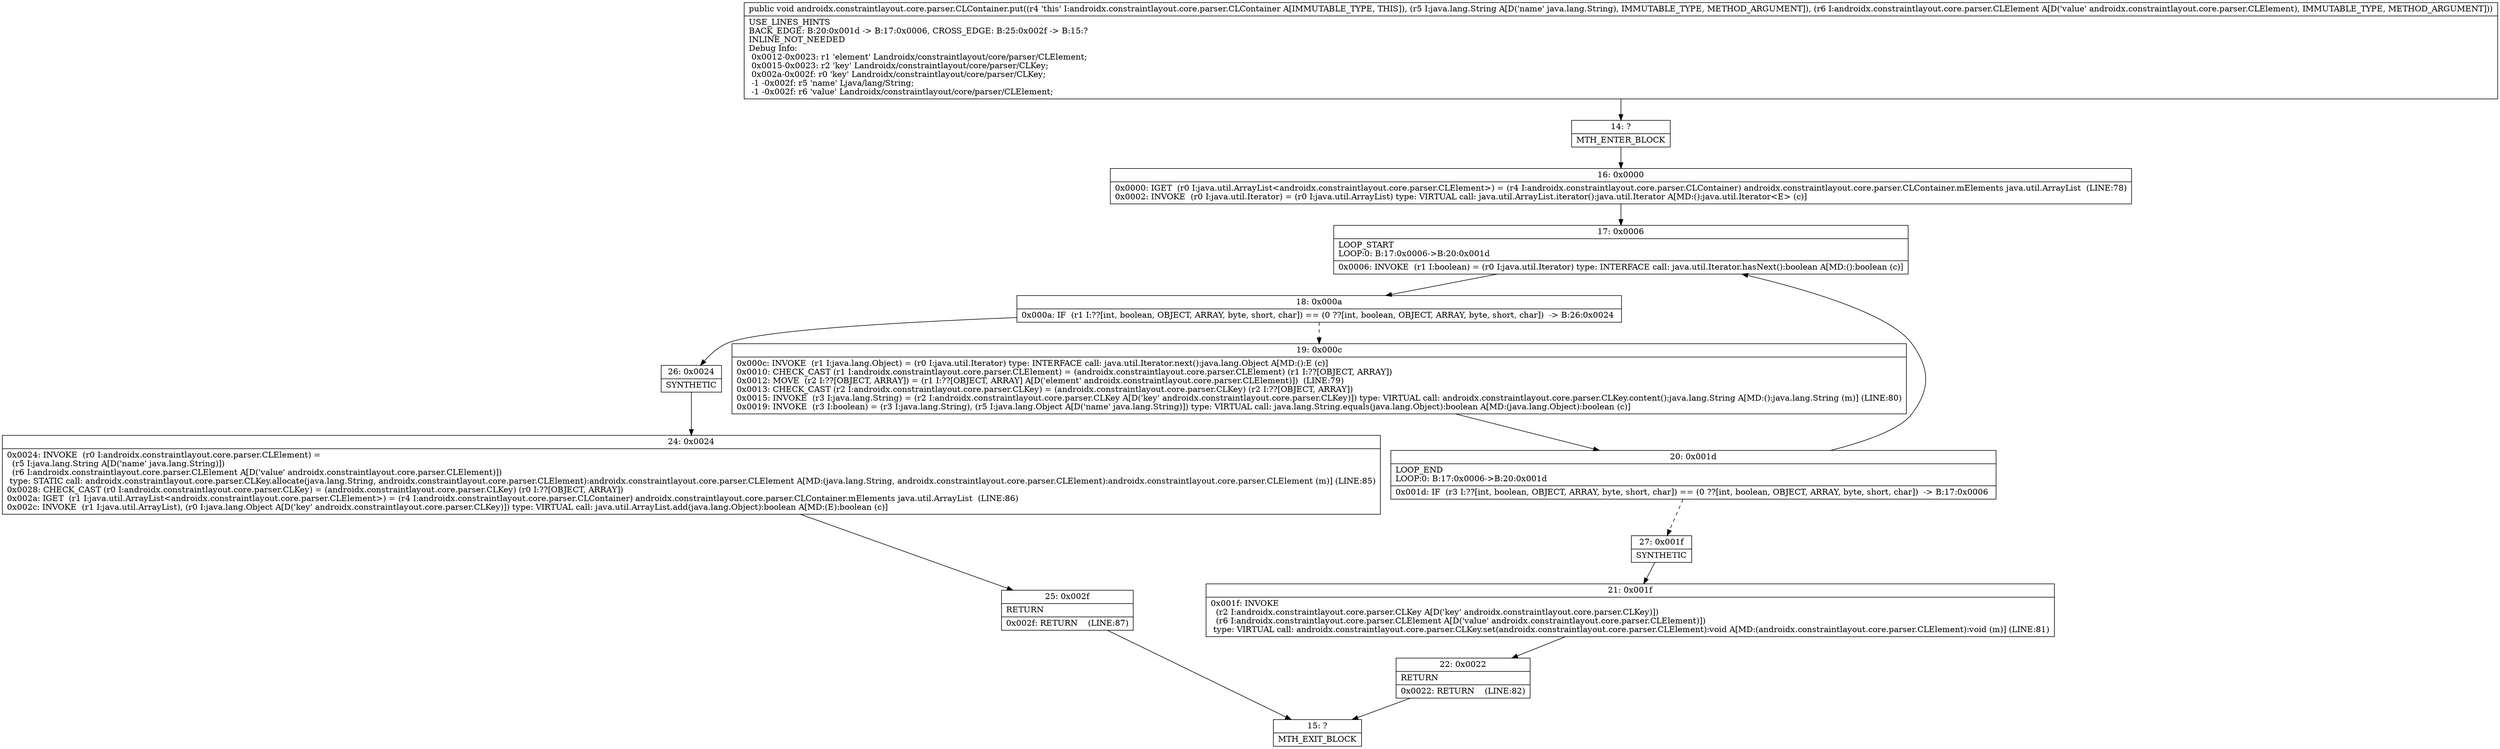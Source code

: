 digraph "CFG forandroidx.constraintlayout.core.parser.CLContainer.put(Ljava\/lang\/String;Landroidx\/constraintlayout\/core\/parser\/CLElement;)V" {
Node_14 [shape=record,label="{14\:\ ?|MTH_ENTER_BLOCK\l}"];
Node_16 [shape=record,label="{16\:\ 0x0000|0x0000: IGET  (r0 I:java.util.ArrayList\<androidx.constraintlayout.core.parser.CLElement\>) = (r4 I:androidx.constraintlayout.core.parser.CLContainer) androidx.constraintlayout.core.parser.CLContainer.mElements java.util.ArrayList  (LINE:78)\l0x0002: INVOKE  (r0 I:java.util.Iterator) = (r0 I:java.util.ArrayList) type: VIRTUAL call: java.util.ArrayList.iterator():java.util.Iterator A[MD:():java.util.Iterator\<E\> (c)]\l}"];
Node_17 [shape=record,label="{17\:\ 0x0006|LOOP_START\lLOOP:0: B:17:0x0006\-\>B:20:0x001d\l|0x0006: INVOKE  (r1 I:boolean) = (r0 I:java.util.Iterator) type: INTERFACE call: java.util.Iterator.hasNext():boolean A[MD:():boolean (c)]\l}"];
Node_18 [shape=record,label="{18\:\ 0x000a|0x000a: IF  (r1 I:??[int, boolean, OBJECT, ARRAY, byte, short, char]) == (0 ??[int, boolean, OBJECT, ARRAY, byte, short, char])  \-\> B:26:0x0024 \l}"];
Node_19 [shape=record,label="{19\:\ 0x000c|0x000c: INVOKE  (r1 I:java.lang.Object) = (r0 I:java.util.Iterator) type: INTERFACE call: java.util.Iterator.next():java.lang.Object A[MD:():E (c)]\l0x0010: CHECK_CAST (r1 I:androidx.constraintlayout.core.parser.CLElement) = (androidx.constraintlayout.core.parser.CLElement) (r1 I:??[OBJECT, ARRAY]) \l0x0012: MOVE  (r2 I:??[OBJECT, ARRAY]) = (r1 I:??[OBJECT, ARRAY] A[D('element' androidx.constraintlayout.core.parser.CLElement)])  (LINE:79)\l0x0013: CHECK_CAST (r2 I:androidx.constraintlayout.core.parser.CLKey) = (androidx.constraintlayout.core.parser.CLKey) (r2 I:??[OBJECT, ARRAY]) \l0x0015: INVOKE  (r3 I:java.lang.String) = (r2 I:androidx.constraintlayout.core.parser.CLKey A[D('key' androidx.constraintlayout.core.parser.CLKey)]) type: VIRTUAL call: androidx.constraintlayout.core.parser.CLKey.content():java.lang.String A[MD:():java.lang.String (m)] (LINE:80)\l0x0019: INVOKE  (r3 I:boolean) = (r3 I:java.lang.String), (r5 I:java.lang.Object A[D('name' java.lang.String)]) type: VIRTUAL call: java.lang.String.equals(java.lang.Object):boolean A[MD:(java.lang.Object):boolean (c)]\l}"];
Node_20 [shape=record,label="{20\:\ 0x001d|LOOP_END\lLOOP:0: B:17:0x0006\-\>B:20:0x001d\l|0x001d: IF  (r3 I:??[int, boolean, OBJECT, ARRAY, byte, short, char]) == (0 ??[int, boolean, OBJECT, ARRAY, byte, short, char])  \-\> B:17:0x0006 \l}"];
Node_27 [shape=record,label="{27\:\ 0x001f|SYNTHETIC\l}"];
Node_21 [shape=record,label="{21\:\ 0x001f|0x001f: INVOKE  \l  (r2 I:androidx.constraintlayout.core.parser.CLKey A[D('key' androidx.constraintlayout.core.parser.CLKey)])\l  (r6 I:androidx.constraintlayout.core.parser.CLElement A[D('value' androidx.constraintlayout.core.parser.CLElement)])\l type: VIRTUAL call: androidx.constraintlayout.core.parser.CLKey.set(androidx.constraintlayout.core.parser.CLElement):void A[MD:(androidx.constraintlayout.core.parser.CLElement):void (m)] (LINE:81)\l}"];
Node_22 [shape=record,label="{22\:\ 0x0022|RETURN\l|0x0022: RETURN    (LINE:82)\l}"];
Node_15 [shape=record,label="{15\:\ ?|MTH_EXIT_BLOCK\l}"];
Node_26 [shape=record,label="{26\:\ 0x0024|SYNTHETIC\l}"];
Node_24 [shape=record,label="{24\:\ 0x0024|0x0024: INVOKE  (r0 I:androidx.constraintlayout.core.parser.CLElement) = \l  (r5 I:java.lang.String A[D('name' java.lang.String)])\l  (r6 I:androidx.constraintlayout.core.parser.CLElement A[D('value' androidx.constraintlayout.core.parser.CLElement)])\l type: STATIC call: androidx.constraintlayout.core.parser.CLKey.allocate(java.lang.String, androidx.constraintlayout.core.parser.CLElement):androidx.constraintlayout.core.parser.CLElement A[MD:(java.lang.String, androidx.constraintlayout.core.parser.CLElement):androidx.constraintlayout.core.parser.CLElement (m)] (LINE:85)\l0x0028: CHECK_CAST (r0 I:androidx.constraintlayout.core.parser.CLKey) = (androidx.constraintlayout.core.parser.CLKey) (r0 I:??[OBJECT, ARRAY]) \l0x002a: IGET  (r1 I:java.util.ArrayList\<androidx.constraintlayout.core.parser.CLElement\>) = (r4 I:androidx.constraintlayout.core.parser.CLContainer) androidx.constraintlayout.core.parser.CLContainer.mElements java.util.ArrayList  (LINE:86)\l0x002c: INVOKE  (r1 I:java.util.ArrayList), (r0 I:java.lang.Object A[D('key' androidx.constraintlayout.core.parser.CLKey)]) type: VIRTUAL call: java.util.ArrayList.add(java.lang.Object):boolean A[MD:(E):boolean (c)]\l}"];
Node_25 [shape=record,label="{25\:\ 0x002f|RETURN\l|0x002f: RETURN    (LINE:87)\l}"];
MethodNode[shape=record,label="{public void androidx.constraintlayout.core.parser.CLContainer.put((r4 'this' I:androidx.constraintlayout.core.parser.CLContainer A[IMMUTABLE_TYPE, THIS]), (r5 I:java.lang.String A[D('name' java.lang.String), IMMUTABLE_TYPE, METHOD_ARGUMENT]), (r6 I:androidx.constraintlayout.core.parser.CLElement A[D('value' androidx.constraintlayout.core.parser.CLElement), IMMUTABLE_TYPE, METHOD_ARGUMENT]))  | USE_LINES_HINTS\lBACK_EDGE: B:20:0x001d \-\> B:17:0x0006, CROSS_EDGE: B:25:0x002f \-\> B:15:?\lINLINE_NOT_NEEDED\lDebug Info:\l  0x0012\-0x0023: r1 'element' Landroidx\/constraintlayout\/core\/parser\/CLElement;\l  0x0015\-0x0023: r2 'key' Landroidx\/constraintlayout\/core\/parser\/CLKey;\l  0x002a\-0x002f: r0 'key' Landroidx\/constraintlayout\/core\/parser\/CLKey;\l  \-1 \-0x002f: r5 'name' Ljava\/lang\/String;\l  \-1 \-0x002f: r6 'value' Landroidx\/constraintlayout\/core\/parser\/CLElement;\l}"];
MethodNode -> Node_14;Node_14 -> Node_16;
Node_16 -> Node_17;
Node_17 -> Node_18;
Node_18 -> Node_19[style=dashed];
Node_18 -> Node_26;
Node_19 -> Node_20;
Node_20 -> Node_17;
Node_20 -> Node_27[style=dashed];
Node_27 -> Node_21;
Node_21 -> Node_22;
Node_22 -> Node_15;
Node_26 -> Node_24;
Node_24 -> Node_25;
Node_25 -> Node_15;
}

